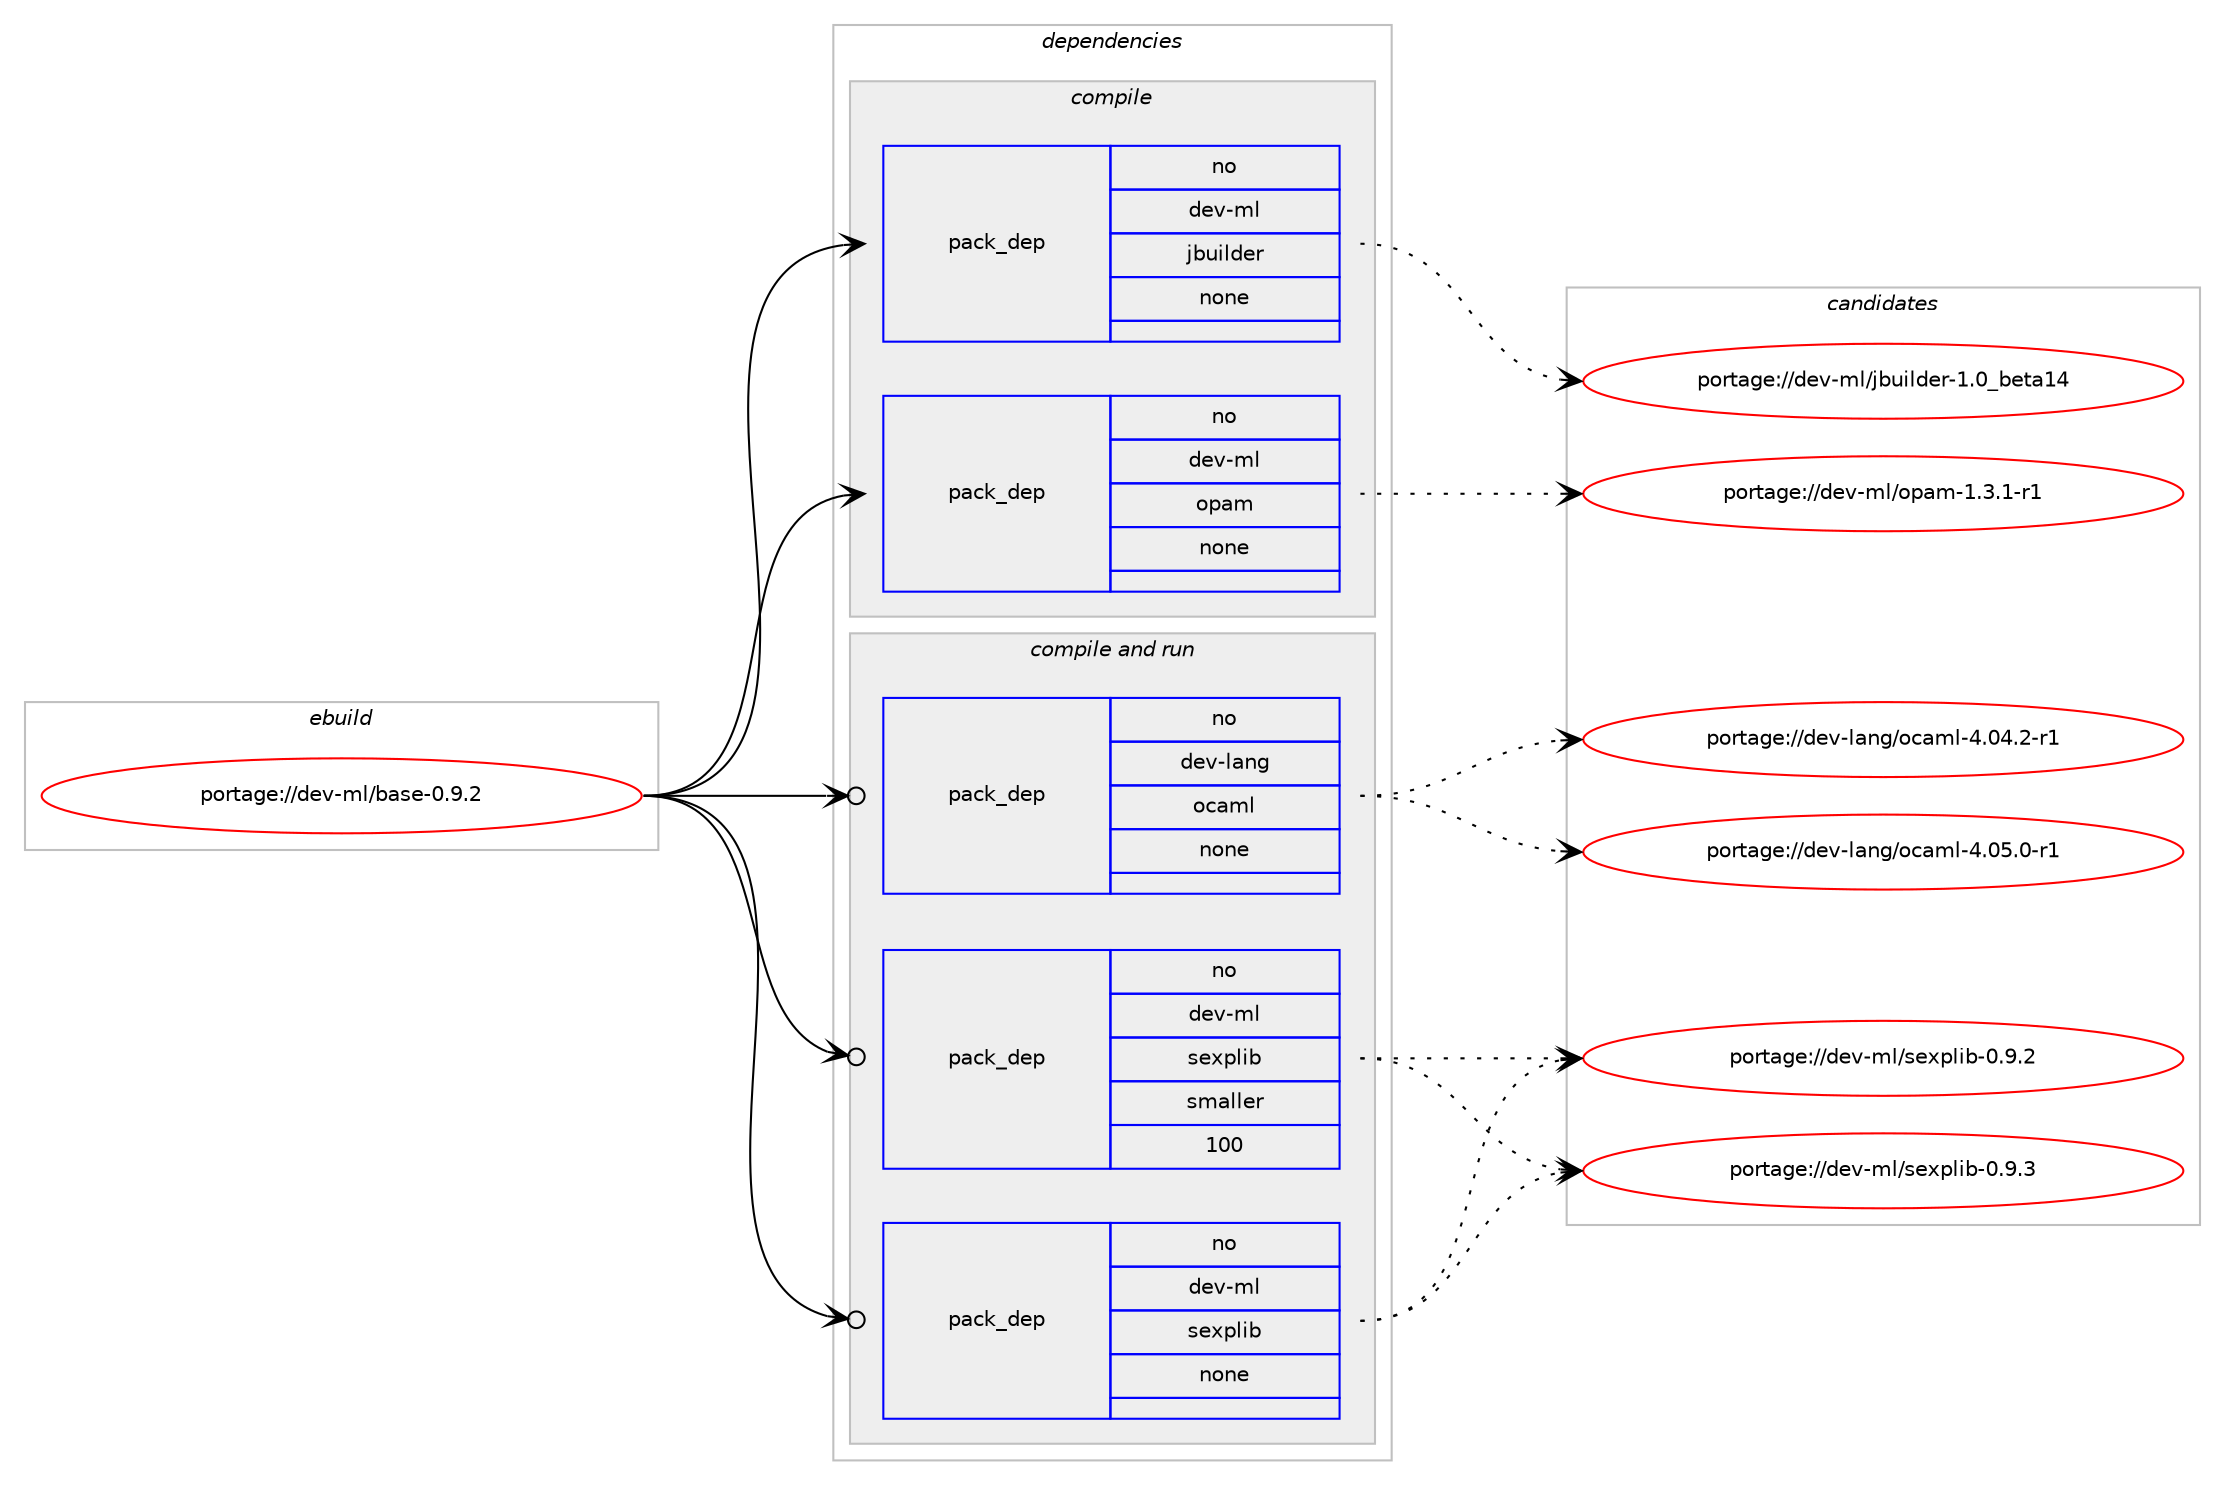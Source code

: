 digraph prolog {

# *************
# Graph options
# *************

newrank=true;
concentrate=true;
compound=true;
graph [rankdir=LR,fontname=Helvetica,fontsize=10,ranksep=1.5];#, ranksep=2.5, nodesep=0.2];
edge  [arrowhead=vee];
node  [fontname=Helvetica,fontsize=10];

# **********
# The ebuild
# **********

subgraph cluster_leftcol {
color=gray;
rank=same;
label=<<i>ebuild</i>>;
id [label="portage://dev-ml/base-0.9.2", color=red, width=4, href="../dev-ml/base-0.9.2.svg"];
}

# ****************
# The dependencies
# ****************

subgraph cluster_midcol {
color=gray;
label=<<i>dependencies</i>>;
subgraph cluster_compile {
fillcolor="#eeeeee";
style=filled;
label=<<i>compile</i>>;
subgraph pack80310 {
dependency105774 [label=<<TABLE BORDER="0" CELLBORDER="1" CELLSPACING="0" CELLPADDING="4" WIDTH="220"><TR><TD ROWSPAN="6" CELLPADDING="30">pack_dep</TD></TR><TR><TD WIDTH="110">no</TD></TR><TR><TD>dev-ml</TD></TR><TR><TD>jbuilder</TD></TR><TR><TD>none</TD></TR><TR><TD></TD></TR></TABLE>>, shape=none, color=blue];
}
id:e -> dependency105774:w [weight=20,style="solid",arrowhead="vee"];
subgraph pack80311 {
dependency105775 [label=<<TABLE BORDER="0" CELLBORDER="1" CELLSPACING="0" CELLPADDING="4" WIDTH="220"><TR><TD ROWSPAN="6" CELLPADDING="30">pack_dep</TD></TR><TR><TD WIDTH="110">no</TD></TR><TR><TD>dev-ml</TD></TR><TR><TD>opam</TD></TR><TR><TD>none</TD></TR><TR><TD></TD></TR></TABLE>>, shape=none, color=blue];
}
id:e -> dependency105775:w [weight=20,style="solid",arrowhead="vee"];
}
subgraph cluster_compileandrun {
fillcolor="#eeeeee";
style=filled;
label=<<i>compile and run</i>>;
subgraph pack80312 {
dependency105776 [label=<<TABLE BORDER="0" CELLBORDER="1" CELLSPACING="0" CELLPADDING="4" WIDTH="220"><TR><TD ROWSPAN="6" CELLPADDING="30">pack_dep</TD></TR><TR><TD WIDTH="110">no</TD></TR><TR><TD>dev-lang</TD></TR><TR><TD>ocaml</TD></TR><TR><TD>none</TD></TR><TR><TD></TD></TR></TABLE>>, shape=none, color=blue];
}
id:e -> dependency105776:w [weight=20,style="solid",arrowhead="odotvee"];
subgraph pack80313 {
dependency105777 [label=<<TABLE BORDER="0" CELLBORDER="1" CELLSPACING="0" CELLPADDING="4" WIDTH="220"><TR><TD ROWSPAN="6" CELLPADDING="30">pack_dep</TD></TR><TR><TD WIDTH="110">no</TD></TR><TR><TD>dev-ml</TD></TR><TR><TD>sexplib</TD></TR><TR><TD>none</TD></TR><TR><TD></TD></TR></TABLE>>, shape=none, color=blue];
}
id:e -> dependency105777:w [weight=20,style="solid",arrowhead="odotvee"];
subgraph pack80314 {
dependency105778 [label=<<TABLE BORDER="0" CELLBORDER="1" CELLSPACING="0" CELLPADDING="4" WIDTH="220"><TR><TD ROWSPAN="6" CELLPADDING="30">pack_dep</TD></TR><TR><TD WIDTH="110">no</TD></TR><TR><TD>dev-ml</TD></TR><TR><TD>sexplib</TD></TR><TR><TD>smaller</TD></TR><TR><TD>100</TD></TR></TABLE>>, shape=none, color=blue];
}
id:e -> dependency105778:w [weight=20,style="solid",arrowhead="odotvee"];
}
subgraph cluster_run {
fillcolor="#eeeeee";
style=filled;
label=<<i>run</i>>;
}
}

# **************
# The candidates
# **************

subgraph cluster_choices {
rank=same;
color=gray;
label=<<i>candidates</i>>;

subgraph choice80310 {
color=black;
nodesep=1;
choiceportage100101118451091084710698117105108100101114454946489598101116974952 [label="portage://dev-ml/jbuilder-1.0_beta14", color=red, width=4,href="../dev-ml/jbuilder-1.0_beta14.svg"];
dependency105774:e -> choiceportage100101118451091084710698117105108100101114454946489598101116974952:w [style=dotted,weight="100"];
}
subgraph choice80311 {
color=black;
nodesep=1;
choiceportage1001011184510910847111112971094549465146494511449 [label="portage://dev-ml/opam-1.3.1-r1", color=red, width=4,href="../dev-ml/opam-1.3.1-r1.svg"];
dependency105775:e -> choiceportage1001011184510910847111112971094549465146494511449:w [style=dotted,weight="100"];
}
subgraph choice80312 {
color=black;
nodesep=1;
choiceportage1001011184510897110103471119997109108455246485246504511449 [label="portage://dev-lang/ocaml-4.04.2-r1", color=red, width=4,href="../dev-lang/ocaml-4.04.2-r1.svg"];
choiceportage1001011184510897110103471119997109108455246485346484511449 [label="portage://dev-lang/ocaml-4.05.0-r1", color=red, width=4,href="../dev-lang/ocaml-4.05.0-r1.svg"];
dependency105776:e -> choiceportage1001011184510897110103471119997109108455246485246504511449:w [style=dotted,weight="100"];
dependency105776:e -> choiceportage1001011184510897110103471119997109108455246485346484511449:w [style=dotted,weight="100"];
}
subgraph choice80313 {
color=black;
nodesep=1;
choiceportage100101118451091084711510112011210810598454846574650 [label="portage://dev-ml/sexplib-0.9.2", color=red, width=4,href="../dev-ml/sexplib-0.9.2.svg"];
choiceportage100101118451091084711510112011210810598454846574651 [label="portage://dev-ml/sexplib-0.9.3", color=red, width=4,href="../dev-ml/sexplib-0.9.3.svg"];
dependency105777:e -> choiceportage100101118451091084711510112011210810598454846574650:w [style=dotted,weight="100"];
dependency105777:e -> choiceportage100101118451091084711510112011210810598454846574651:w [style=dotted,weight="100"];
}
subgraph choice80314 {
color=black;
nodesep=1;
choiceportage100101118451091084711510112011210810598454846574650 [label="portage://dev-ml/sexplib-0.9.2", color=red, width=4,href="../dev-ml/sexplib-0.9.2.svg"];
choiceportage100101118451091084711510112011210810598454846574651 [label="portage://dev-ml/sexplib-0.9.3", color=red, width=4,href="../dev-ml/sexplib-0.9.3.svg"];
dependency105778:e -> choiceportage100101118451091084711510112011210810598454846574650:w [style=dotted,weight="100"];
dependency105778:e -> choiceportage100101118451091084711510112011210810598454846574651:w [style=dotted,weight="100"];
}
}

}

